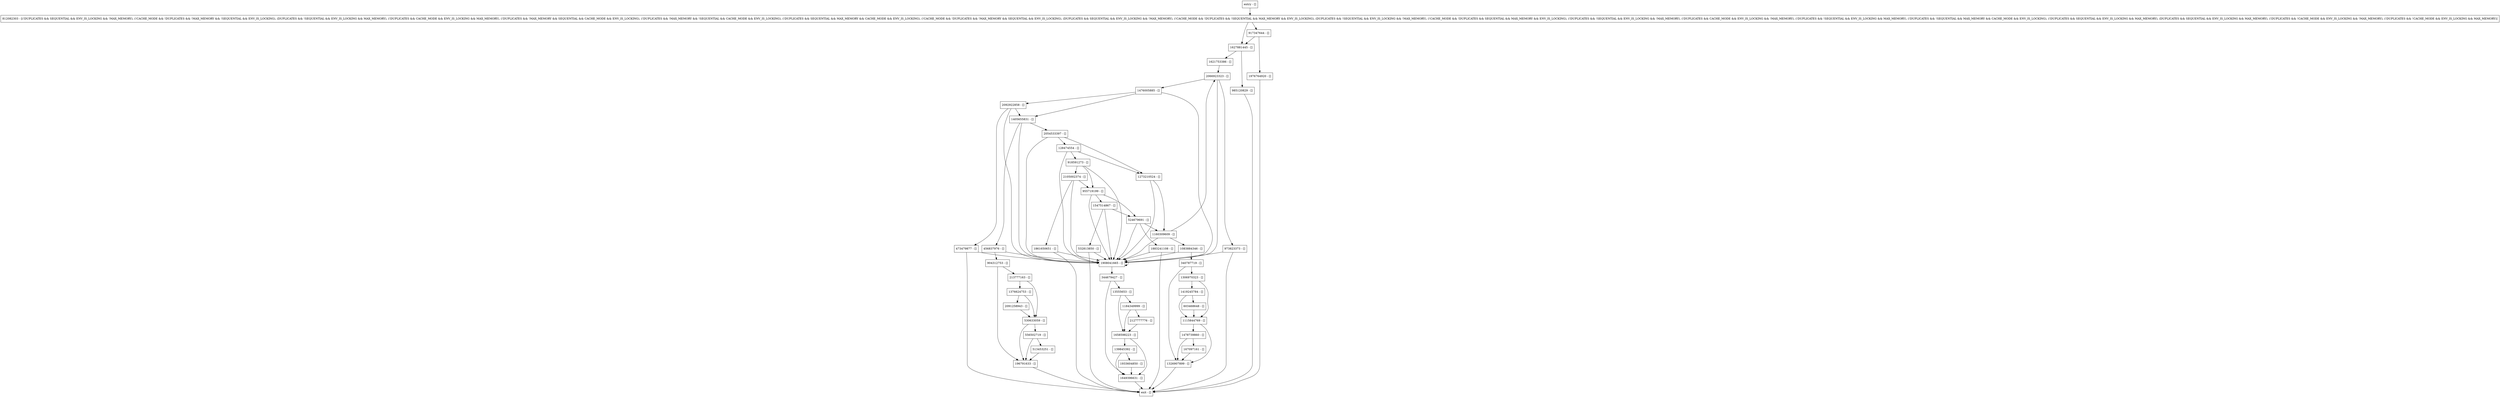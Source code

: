 digraph searchSplitsAllowed {
node [shape=record];
1326907899 [label="1326907899 - []"];
1976764920 [label="1976764920 - []"];
1273210524 [label="1273210524 - []"];
1160309609 [label="1160309609 - []"];
1933604850 [label="1933604850 - []"];
1621753386 [label="1621753386 - []"];
340787719 [label="340787719 - []"];
1306970323 [label="1306970323 - []"];
1184349999 [label="1184349999 - []"];
917347644 [label="917347644 - []"];
128474554 [label="128474554 - []"];
2105002374 [label="2105002374 - []"];
213777163 [label="213777163 - []"];
524679691 [label="524679691 - []"];
1883241108 [label="1883241108 - []"];
1627881445 [label="1627881445 - []"];
973823373 [label="973823373 - []"];
603468648 [label="603468648 - []"];
1649396631 [label="1649396631 - []"];
13555653 [label="13555653 - []"];
1476005885 [label="1476005885 - []"];
entry [label="entry - []"];
exit [label="exit - []"];
1419245784 [label="1419245784 - []"];
904312753 [label="904312753 - []"];
1115844769 [label="1115844769 - []"];
812082303 [label="812082303 - [(!DUPLICATES && SEQUENTIAL && ENV_IS_LOCKING && !MAX_MEMORY), (!CACHE_MODE && !DUPLICATES && !MAX_MEMORY && !SEQUENTIAL && ENV_IS_LOCKING), (DUPLICATES && !SEQUENTIAL && ENV_IS_LOCKING && MAX_MEMORY), (!DUPLICATES && CACHE_MODE && ENV_IS_LOCKING && MAX_MEMORY), (!DUPLICATES && !MAX_MEMORY && SEQUENTIAL && CACHE_MODE && ENV_IS_LOCKING), (!DUPLICATES && !MAX_MEMORY && !SEQUENTIAL && CACHE_MODE && ENV_IS_LOCKING), (!DUPLICATES && SEQUENTIAL && MAX_MEMORY && CACHE_MODE && ENV_IS_LOCKING), (!CACHE_MODE && !DUPLICATES && !MAX_MEMORY && SEQUENTIAL && ENV_IS_LOCKING), (DUPLICATES && SEQUENTIAL && ENV_IS_LOCKING && !MAX_MEMORY), (!CACHE_MODE && !DUPLICATES && !SEQUENTIAL && MAX_MEMORY && ENV_IS_LOCKING), (DUPLICATES && !SEQUENTIAL && ENV_IS_LOCKING && !MAX_MEMORY), (!CACHE_MODE && !DUPLICATES && SEQUENTIAL && MAX_MEMORY && ENV_IS_LOCKING), (!DUPLICATES && !SEQUENTIAL && ENV_IS_LOCKING && !MAX_MEMORY), (!DUPLICATES && CACHE_MODE && ENV_IS_LOCKING && !MAX_MEMORY), (!DUPLICATES && !SEQUENTIAL && ENV_IS_LOCKING && MAX_MEMORY), (!DUPLICATES && !SEQUENTIAL && MAX_MEMORY && CACHE_MODE && ENV_IS_LOCKING), (!DUPLICATES && SEQUENTIAL && ENV_IS_LOCKING && MAX_MEMORY), (DUPLICATES && SEQUENTIAL && ENV_IS_LOCKING && MAX_MEMORY), (!DUPLICATES && !CACHE_MODE && ENV_IS_LOCKING && !MAX_MEMORY), (!DUPLICATES && !CACHE_MODE && ENV_IS_LOCKING && MAX_MEMORY)]"];
1861650651 [label="1861650651 - []"];
2127777776 [label="2127777776 - []"];
1658598223 [label="1658598223 - []"];
955719199 [label="955719199 - []"];
1478739860 [label="1478739860 - []"];
473479877 [label="473479877 - []"];
196791633 [label="196791633 - []"];
532813850 [label="532813850 - []"];
556502719 [label="556502719 - []"];
1083884346 [label="1083884346 - []"];
456837976 [label="456837976 - []"];
2054533397 [label="2054533397 - []"];
918591273 [label="918591273 - []"];
2066923323 [label="2066923323 - []"];
2091258943 [label="2091258943 - []"];
1547514867 [label="1547514867 - []"];
1908041665 [label="1908041665 - []"];
167097161 [label="167097161 - []"];
1405655831 [label="1405655831 - []"];
530633059 [label="530633059 - []"];
513453251 [label="513453251 - []"];
139845392 [label="139845392 - []"];
2092922858 [label="2092922858 - []"];
985120829 [label="985120829 - []"];
344679427 [label="344679427 - []"];
1376624753 [label="1376624753 - []"];
entry;
exit;
1326907899 -> exit;
1976764920 -> exit;
1273210524 -> 1160309609;
1273210524 -> 1908041665;
1160309609 -> 2066923323;
1160309609 -> 1908041665;
1160309609 -> 1083884346;
1933604850 -> 1649396631;
1621753386 -> 2066923323;
340787719 -> 1326907899;
340787719 -> 1306970323;
1306970323 -> 1419245784;
1306970323 -> 1115844769;
1184349999 -> 1658598223;
1184349999 -> 2127777776;
917347644 -> 1976764920;
917347644 -> 1627881445;
128474554 -> 1273210524;
128474554 -> 1908041665;
128474554 -> 918591273;
2105002374 -> 1908041665;
2105002374 -> 955719199;
2105002374 -> 1861650651;
213777163 -> 1376624753;
213777163 -> 530633059;
524679691 -> 1883241108;
524679691 -> 1160309609;
524679691 -> 1908041665;
1883241108 -> exit;
1883241108 -> 1908041665;
1627881445 -> 1621753386;
1627881445 -> 985120829;
973823373 -> exit;
973823373 -> 1908041665;
603468648 -> 1115844769;
1649396631 -> exit;
13555653 -> 1658598223;
13555653 -> 1184349999;
1476005885 -> 1908041665;
1476005885 -> 1405655831;
1476005885 -> 2092922858;
entry -> 812082303;
1419245784 -> 1115844769;
1419245784 -> 603468648;
904312753 -> 196791633;
904312753 -> 213777163;
1115844769 -> 1326907899;
1115844769 -> 1478739860;
812082303 -> 917347644;
812082303 -> 1627881445;
1861650651 -> exit;
1861650651 -> 1908041665;
2127777776 -> 1658598223;
1658598223 -> 139845392;
1658598223 -> 1649396631;
955719199 -> 1547514867;
955719199 -> 1908041665;
955719199 -> 524679691;
1478739860 -> 1326907899;
1478739860 -> 167097161;
473479877 -> exit;
473479877 -> 1908041665;
196791633 -> exit;
532813850 -> exit;
532813850 -> 1908041665;
556502719 -> 513453251;
556502719 -> 196791633;
1083884346 -> 1908041665;
1083884346 -> 340787719;
456837976 -> 904312753;
456837976 -> 1908041665;
2054533397 -> 1273210524;
2054533397 -> 1908041665;
2054533397 -> 128474554;
918591273 -> 1908041665;
918591273 -> 955719199;
918591273 -> 2105002374;
2066923323 -> 1908041665;
2066923323 -> 973823373;
2066923323 -> 1476005885;
2091258943 -> 530633059;
1547514867 -> 532813850;
1547514867 -> 1908041665;
1547514867 -> 524679691;
1908041665 -> 1908041665;
1908041665 -> 344679427;
167097161 -> 1326907899;
1405655831 -> 1908041665;
1405655831 -> 456837976;
1405655831 -> 2054533397;
530633059 -> 196791633;
530633059 -> 556502719;
513453251 -> 196791633;
139845392 -> 1933604850;
139845392 -> 1649396631;
2092922858 -> 473479877;
2092922858 -> 1908041665;
2092922858 -> 1405655831;
985120829 -> exit;
344679427 -> 1649396631;
344679427 -> 13555653;
1376624753 -> 2091258943;
1376624753 -> 530633059;
}
